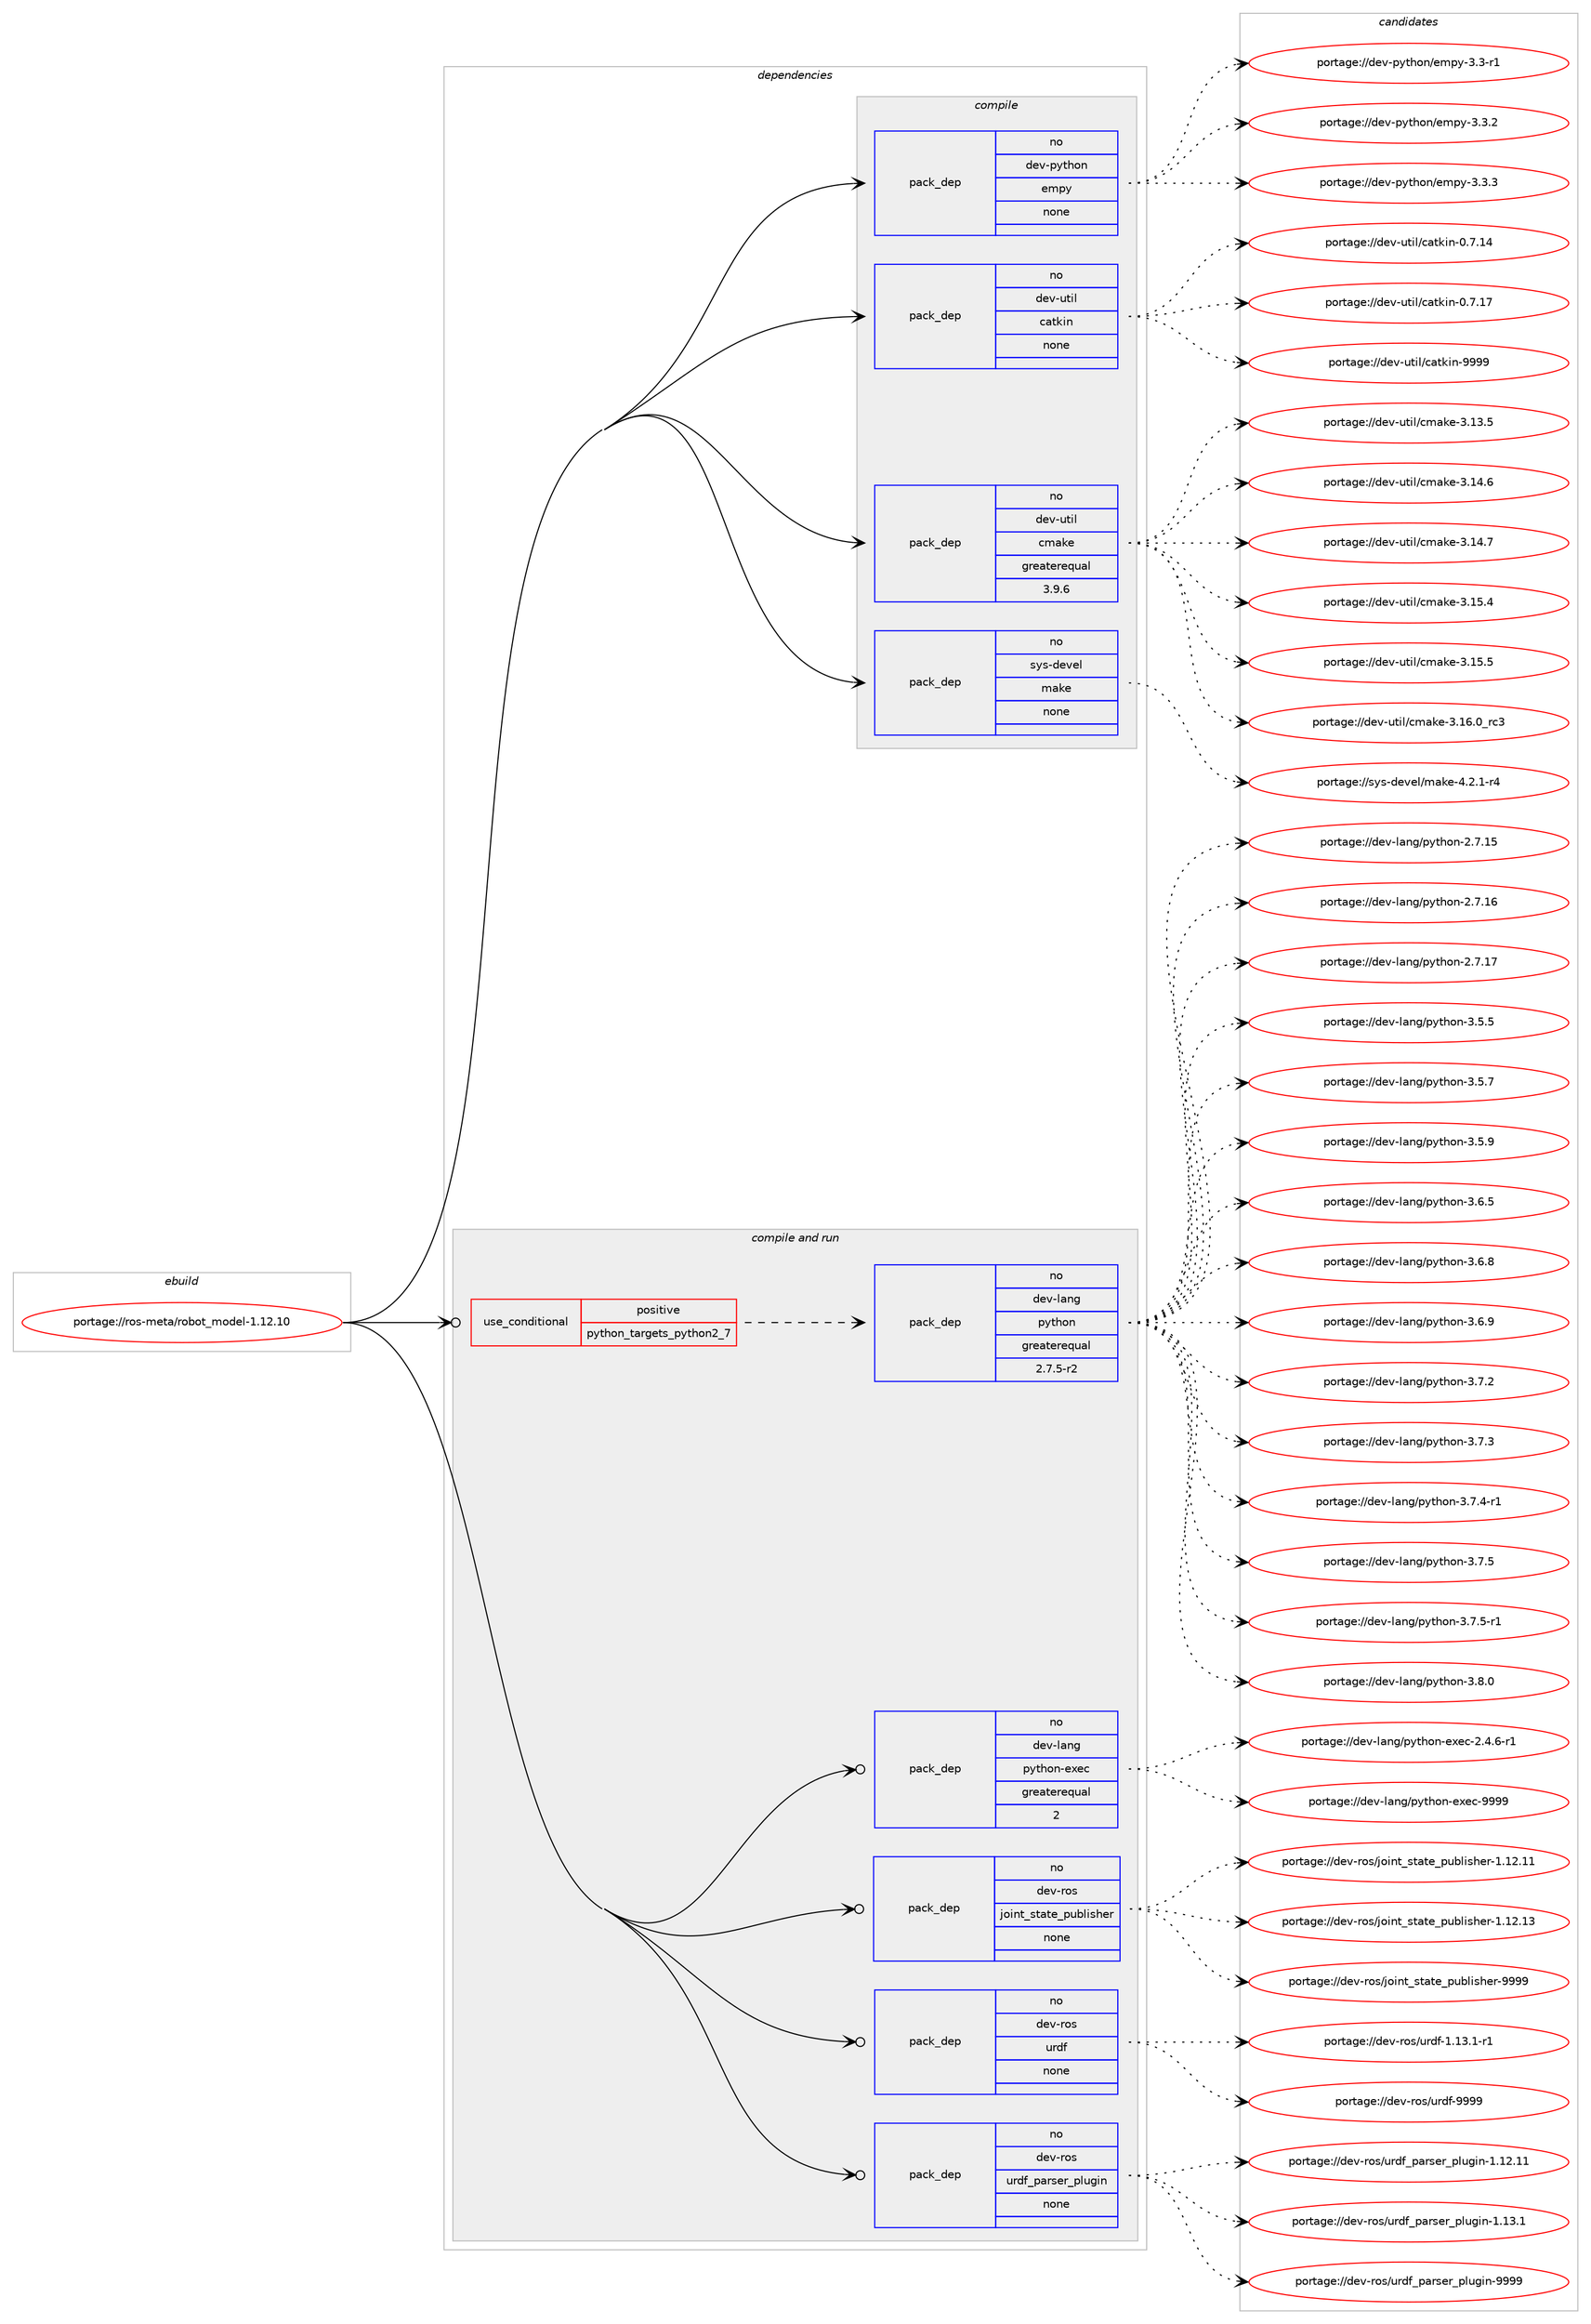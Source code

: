 digraph prolog {

# *************
# Graph options
# *************

newrank=true;
concentrate=true;
compound=true;
graph [rankdir=LR,fontname=Helvetica,fontsize=10,ranksep=1.5];#, ranksep=2.5, nodesep=0.2];
edge  [arrowhead=vee];
node  [fontname=Helvetica,fontsize=10];

# **********
# The ebuild
# **********

subgraph cluster_leftcol {
color=gray;
rank=same;
label=<<i>ebuild</i>>;
id [label="portage://ros-meta/robot_model-1.12.10", color=red, width=4, href="../ros-meta/robot_model-1.12.10.svg"];
}

# ****************
# The dependencies
# ****************

subgraph cluster_midcol {
color=gray;
label=<<i>dependencies</i>>;
subgraph cluster_compile {
fillcolor="#eeeeee";
style=filled;
label=<<i>compile</i>>;
subgraph pack279287 {
dependency380597 [label=<<TABLE BORDER="0" CELLBORDER="1" CELLSPACING="0" CELLPADDING="4" WIDTH="220"><TR><TD ROWSPAN="6" CELLPADDING="30">pack_dep</TD></TR><TR><TD WIDTH="110">no</TD></TR><TR><TD>dev-python</TD></TR><TR><TD>empy</TD></TR><TR><TD>none</TD></TR><TR><TD></TD></TR></TABLE>>, shape=none, color=blue];
}
id:e -> dependency380597:w [weight=20,style="solid",arrowhead="vee"];
subgraph pack279288 {
dependency380598 [label=<<TABLE BORDER="0" CELLBORDER="1" CELLSPACING="0" CELLPADDING="4" WIDTH="220"><TR><TD ROWSPAN="6" CELLPADDING="30">pack_dep</TD></TR><TR><TD WIDTH="110">no</TD></TR><TR><TD>dev-util</TD></TR><TR><TD>catkin</TD></TR><TR><TD>none</TD></TR><TR><TD></TD></TR></TABLE>>, shape=none, color=blue];
}
id:e -> dependency380598:w [weight=20,style="solid",arrowhead="vee"];
subgraph pack279289 {
dependency380599 [label=<<TABLE BORDER="0" CELLBORDER="1" CELLSPACING="0" CELLPADDING="4" WIDTH="220"><TR><TD ROWSPAN="6" CELLPADDING="30">pack_dep</TD></TR><TR><TD WIDTH="110">no</TD></TR><TR><TD>dev-util</TD></TR><TR><TD>cmake</TD></TR><TR><TD>greaterequal</TD></TR><TR><TD>3.9.6</TD></TR></TABLE>>, shape=none, color=blue];
}
id:e -> dependency380599:w [weight=20,style="solid",arrowhead="vee"];
subgraph pack279290 {
dependency380600 [label=<<TABLE BORDER="0" CELLBORDER="1" CELLSPACING="0" CELLPADDING="4" WIDTH="220"><TR><TD ROWSPAN="6" CELLPADDING="30">pack_dep</TD></TR><TR><TD WIDTH="110">no</TD></TR><TR><TD>sys-devel</TD></TR><TR><TD>make</TD></TR><TR><TD>none</TD></TR><TR><TD></TD></TR></TABLE>>, shape=none, color=blue];
}
id:e -> dependency380600:w [weight=20,style="solid",arrowhead="vee"];
}
subgraph cluster_compileandrun {
fillcolor="#eeeeee";
style=filled;
label=<<i>compile and run</i>>;
subgraph cond94894 {
dependency380601 [label=<<TABLE BORDER="0" CELLBORDER="1" CELLSPACING="0" CELLPADDING="4"><TR><TD ROWSPAN="3" CELLPADDING="10">use_conditional</TD></TR><TR><TD>positive</TD></TR><TR><TD>python_targets_python2_7</TD></TR></TABLE>>, shape=none, color=red];
subgraph pack279291 {
dependency380602 [label=<<TABLE BORDER="0" CELLBORDER="1" CELLSPACING="0" CELLPADDING="4" WIDTH="220"><TR><TD ROWSPAN="6" CELLPADDING="30">pack_dep</TD></TR><TR><TD WIDTH="110">no</TD></TR><TR><TD>dev-lang</TD></TR><TR><TD>python</TD></TR><TR><TD>greaterequal</TD></TR><TR><TD>2.7.5-r2</TD></TR></TABLE>>, shape=none, color=blue];
}
dependency380601:e -> dependency380602:w [weight=20,style="dashed",arrowhead="vee"];
}
id:e -> dependency380601:w [weight=20,style="solid",arrowhead="odotvee"];
subgraph pack279292 {
dependency380603 [label=<<TABLE BORDER="0" CELLBORDER="1" CELLSPACING="0" CELLPADDING="4" WIDTH="220"><TR><TD ROWSPAN="6" CELLPADDING="30">pack_dep</TD></TR><TR><TD WIDTH="110">no</TD></TR><TR><TD>dev-lang</TD></TR><TR><TD>python-exec</TD></TR><TR><TD>greaterequal</TD></TR><TR><TD>2</TD></TR></TABLE>>, shape=none, color=blue];
}
id:e -> dependency380603:w [weight=20,style="solid",arrowhead="odotvee"];
subgraph pack279293 {
dependency380604 [label=<<TABLE BORDER="0" CELLBORDER="1" CELLSPACING="0" CELLPADDING="4" WIDTH="220"><TR><TD ROWSPAN="6" CELLPADDING="30">pack_dep</TD></TR><TR><TD WIDTH="110">no</TD></TR><TR><TD>dev-ros</TD></TR><TR><TD>joint_state_publisher</TD></TR><TR><TD>none</TD></TR><TR><TD></TD></TR></TABLE>>, shape=none, color=blue];
}
id:e -> dependency380604:w [weight=20,style="solid",arrowhead="odotvee"];
subgraph pack279294 {
dependency380605 [label=<<TABLE BORDER="0" CELLBORDER="1" CELLSPACING="0" CELLPADDING="4" WIDTH="220"><TR><TD ROWSPAN="6" CELLPADDING="30">pack_dep</TD></TR><TR><TD WIDTH="110">no</TD></TR><TR><TD>dev-ros</TD></TR><TR><TD>urdf</TD></TR><TR><TD>none</TD></TR><TR><TD></TD></TR></TABLE>>, shape=none, color=blue];
}
id:e -> dependency380605:w [weight=20,style="solid",arrowhead="odotvee"];
subgraph pack279295 {
dependency380606 [label=<<TABLE BORDER="0" CELLBORDER="1" CELLSPACING="0" CELLPADDING="4" WIDTH="220"><TR><TD ROWSPAN="6" CELLPADDING="30">pack_dep</TD></TR><TR><TD WIDTH="110">no</TD></TR><TR><TD>dev-ros</TD></TR><TR><TD>urdf_parser_plugin</TD></TR><TR><TD>none</TD></TR><TR><TD></TD></TR></TABLE>>, shape=none, color=blue];
}
id:e -> dependency380606:w [weight=20,style="solid",arrowhead="odotvee"];
}
subgraph cluster_run {
fillcolor="#eeeeee";
style=filled;
label=<<i>run</i>>;
}
}

# **************
# The candidates
# **************

subgraph cluster_choices {
rank=same;
color=gray;
label=<<i>candidates</i>>;

subgraph choice279287 {
color=black;
nodesep=1;
choiceportage1001011184511212111610411111047101109112121455146514511449 [label="portage://dev-python/empy-3.3-r1", color=red, width=4,href="../dev-python/empy-3.3-r1.svg"];
choiceportage1001011184511212111610411111047101109112121455146514650 [label="portage://dev-python/empy-3.3.2", color=red, width=4,href="../dev-python/empy-3.3.2.svg"];
choiceportage1001011184511212111610411111047101109112121455146514651 [label="portage://dev-python/empy-3.3.3", color=red, width=4,href="../dev-python/empy-3.3.3.svg"];
dependency380597:e -> choiceportage1001011184511212111610411111047101109112121455146514511449:w [style=dotted,weight="100"];
dependency380597:e -> choiceportage1001011184511212111610411111047101109112121455146514650:w [style=dotted,weight="100"];
dependency380597:e -> choiceportage1001011184511212111610411111047101109112121455146514651:w [style=dotted,weight="100"];
}
subgraph choice279288 {
color=black;
nodesep=1;
choiceportage1001011184511711610510847999711610710511045484655464952 [label="portage://dev-util/catkin-0.7.14", color=red, width=4,href="../dev-util/catkin-0.7.14.svg"];
choiceportage1001011184511711610510847999711610710511045484655464955 [label="portage://dev-util/catkin-0.7.17", color=red, width=4,href="../dev-util/catkin-0.7.17.svg"];
choiceportage100101118451171161051084799971161071051104557575757 [label="portage://dev-util/catkin-9999", color=red, width=4,href="../dev-util/catkin-9999.svg"];
dependency380598:e -> choiceportage1001011184511711610510847999711610710511045484655464952:w [style=dotted,weight="100"];
dependency380598:e -> choiceportage1001011184511711610510847999711610710511045484655464955:w [style=dotted,weight="100"];
dependency380598:e -> choiceportage100101118451171161051084799971161071051104557575757:w [style=dotted,weight="100"];
}
subgraph choice279289 {
color=black;
nodesep=1;
choiceportage1001011184511711610510847991099710710145514649514653 [label="portage://dev-util/cmake-3.13.5", color=red, width=4,href="../dev-util/cmake-3.13.5.svg"];
choiceportage1001011184511711610510847991099710710145514649524654 [label="portage://dev-util/cmake-3.14.6", color=red, width=4,href="../dev-util/cmake-3.14.6.svg"];
choiceportage1001011184511711610510847991099710710145514649524655 [label="portage://dev-util/cmake-3.14.7", color=red, width=4,href="../dev-util/cmake-3.14.7.svg"];
choiceportage1001011184511711610510847991099710710145514649534652 [label="portage://dev-util/cmake-3.15.4", color=red, width=4,href="../dev-util/cmake-3.15.4.svg"];
choiceportage1001011184511711610510847991099710710145514649534653 [label="portage://dev-util/cmake-3.15.5", color=red, width=4,href="../dev-util/cmake-3.15.5.svg"];
choiceportage1001011184511711610510847991099710710145514649544648951149951 [label="portage://dev-util/cmake-3.16.0_rc3", color=red, width=4,href="../dev-util/cmake-3.16.0_rc3.svg"];
dependency380599:e -> choiceportage1001011184511711610510847991099710710145514649514653:w [style=dotted,weight="100"];
dependency380599:e -> choiceportage1001011184511711610510847991099710710145514649524654:w [style=dotted,weight="100"];
dependency380599:e -> choiceportage1001011184511711610510847991099710710145514649524655:w [style=dotted,weight="100"];
dependency380599:e -> choiceportage1001011184511711610510847991099710710145514649534652:w [style=dotted,weight="100"];
dependency380599:e -> choiceportage1001011184511711610510847991099710710145514649534653:w [style=dotted,weight="100"];
dependency380599:e -> choiceportage1001011184511711610510847991099710710145514649544648951149951:w [style=dotted,weight="100"];
}
subgraph choice279290 {
color=black;
nodesep=1;
choiceportage1151211154510010111810110847109971071014552465046494511452 [label="portage://sys-devel/make-4.2.1-r4", color=red, width=4,href="../sys-devel/make-4.2.1-r4.svg"];
dependency380600:e -> choiceportage1151211154510010111810110847109971071014552465046494511452:w [style=dotted,weight="100"];
}
subgraph choice279291 {
color=black;
nodesep=1;
choiceportage10010111845108971101034711212111610411111045504655464953 [label="portage://dev-lang/python-2.7.15", color=red, width=4,href="../dev-lang/python-2.7.15.svg"];
choiceportage10010111845108971101034711212111610411111045504655464954 [label="portage://dev-lang/python-2.7.16", color=red, width=4,href="../dev-lang/python-2.7.16.svg"];
choiceportage10010111845108971101034711212111610411111045504655464955 [label="portage://dev-lang/python-2.7.17", color=red, width=4,href="../dev-lang/python-2.7.17.svg"];
choiceportage100101118451089711010347112121116104111110455146534653 [label="portage://dev-lang/python-3.5.5", color=red, width=4,href="../dev-lang/python-3.5.5.svg"];
choiceportage100101118451089711010347112121116104111110455146534655 [label="portage://dev-lang/python-3.5.7", color=red, width=4,href="../dev-lang/python-3.5.7.svg"];
choiceportage100101118451089711010347112121116104111110455146534657 [label="portage://dev-lang/python-3.5.9", color=red, width=4,href="../dev-lang/python-3.5.9.svg"];
choiceportage100101118451089711010347112121116104111110455146544653 [label="portage://dev-lang/python-3.6.5", color=red, width=4,href="../dev-lang/python-3.6.5.svg"];
choiceportage100101118451089711010347112121116104111110455146544656 [label="portage://dev-lang/python-3.6.8", color=red, width=4,href="../dev-lang/python-3.6.8.svg"];
choiceportage100101118451089711010347112121116104111110455146544657 [label="portage://dev-lang/python-3.6.9", color=red, width=4,href="../dev-lang/python-3.6.9.svg"];
choiceportage100101118451089711010347112121116104111110455146554650 [label="portage://dev-lang/python-3.7.2", color=red, width=4,href="../dev-lang/python-3.7.2.svg"];
choiceportage100101118451089711010347112121116104111110455146554651 [label="portage://dev-lang/python-3.7.3", color=red, width=4,href="../dev-lang/python-3.7.3.svg"];
choiceportage1001011184510897110103471121211161041111104551465546524511449 [label="portage://dev-lang/python-3.7.4-r1", color=red, width=4,href="../dev-lang/python-3.7.4-r1.svg"];
choiceportage100101118451089711010347112121116104111110455146554653 [label="portage://dev-lang/python-3.7.5", color=red, width=4,href="../dev-lang/python-3.7.5.svg"];
choiceportage1001011184510897110103471121211161041111104551465546534511449 [label="portage://dev-lang/python-3.7.5-r1", color=red, width=4,href="../dev-lang/python-3.7.5-r1.svg"];
choiceportage100101118451089711010347112121116104111110455146564648 [label="portage://dev-lang/python-3.8.0", color=red, width=4,href="../dev-lang/python-3.8.0.svg"];
dependency380602:e -> choiceportage10010111845108971101034711212111610411111045504655464953:w [style=dotted,weight="100"];
dependency380602:e -> choiceportage10010111845108971101034711212111610411111045504655464954:w [style=dotted,weight="100"];
dependency380602:e -> choiceportage10010111845108971101034711212111610411111045504655464955:w [style=dotted,weight="100"];
dependency380602:e -> choiceportage100101118451089711010347112121116104111110455146534653:w [style=dotted,weight="100"];
dependency380602:e -> choiceportage100101118451089711010347112121116104111110455146534655:w [style=dotted,weight="100"];
dependency380602:e -> choiceportage100101118451089711010347112121116104111110455146534657:w [style=dotted,weight="100"];
dependency380602:e -> choiceportage100101118451089711010347112121116104111110455146544653:w [style=dotted,weight="100"];
dependency380602:e -> choiceportage100101118451089711010347112121116104111110455146544656:w [style=dotted,weight="100"];
dependency380602:e -> choiceportage100101118451089711010347112121116104111110455146544657:w [style=dotted,weight="100"];
dependency380602:e -> choiceportage100101118451089711010347112121116104111110455146554650:w [style=dotted,weight="100"];
dependency380602:e -> choiceportage100101118451089711010347112121116104111110455146554651:w [style=dotted,weight="100"];
dependency380602:e -> choiceportage1001011184510897110103471121211161041111104551465546524511449:w [style=dotted,weight="100"];
dependency380602:e -> choiceportage100101118451089711010347112121116104111110455146554653:w [style=dotted,weight="100"];
dependency380602:e -> choiceportage1001011184510897110103471121211161041111104551465546534511449:w [style=dotted,weight="100"];
dependency380602:e -> choiceportage100101118451089711010347112121116104111110455146564648:w [style=dotted,weight="100"];
}
subgraph choice279292 {
color=black;
nodesep=1;
choiceportage10010111845108971101034711212111610411111045101120101994550465246544511449 [label="portage://dev-lang/python-exec-2.4.6-r1", color=red, width=4,href="../dev-lang/python-exec-2.4.6-r1.svg"];
choiceportage10010111845108971101034711212111610411111045101120101994557575757 [label="portage://dev-lang/python-exec-9999", color=red, width=4,href="../dev-lang/python-exec-9999.svg"];
dependency380603:e -> choiceportage10010111845108971101034711212111610411111045101120101994550465246544511449:w [style=dotted,weight="100"];
dependency380603:e -> choiceportage10010111845108971101034711212111610411111045101120101994557575757:w [style=dotted,weight="100"];
}
subgraph choice279293 {
color=black;
nodesep=1;
choiceportage1001011184511411111547106111105110116951151169711610195112117981081051151041011144549464950464949 [label="portage://dev-ros/joint_state_publisher-1.12.11", color=red, width=4,href="../dev-ros/joint_state_publisher-1.12.11.svg"];
choiceportage1001011184511411111547106111105110116951151169711610195112117981081051151041011144549464950464951 [label="portage://dev-ros/joint_state_publisher-1.12.13", color=red, width=4,href="../dev-ros/joint_state_publisher-1.12.13.svg"];
choiceportage1001011184511411111547106111105110116951151169711610195112117981081051151041011144557575757 [label="portage://dev-ros/joint_state_publisher-9999", color=red, width=4,href="../dev-ros/joint_state_publisher-9999.svg"];
dependency380604:e -> choiceportage1001011184511411111547106111105110116951151169711610195112117981081051151041011144549464950464949:w [style=dotted,weight="100"];
dependency380604:e -> choiceportage1001011184511411111547106111105110116951151169711610195112117981081051151041011144549464950464951:w [style=dotted,weight="100"];
dependency380604:e -> choiceportage1001011184511411111547106111105110116951151169711610195112117981081051151041011144557575757:w [style=dotted,weight="100"];
}
subgraph choice279294 {
color=black;
nodesep=1;
choiceportage1001011184511411111547117114100102454946495146494511449 [label="portage://dev-ros/urdf-1.13.1-r1", color=red, width=4,href="../dev-ros/urdf-1.13.1-r1.svg"];
choiceportage10010111845114111115471171141001024557575757 [label="portage://dev-ros/urdf-9999", color=red, width=4,href="../dev-ros/urdf-9999.svg"];
dependency380605:e -> choiceportage1001011184511411111547117114100102454946495146494511449:w [style=dotted,weight="100"];
dependency380605:e -> choiceportage10010111845114111115471171141001024557575757:w [style=dotted,weight="100"];
}
subgraph choice279295 {
color=black;
nodesep=1;
choiceportage10010111845114111115471171141001029511297114115101114951121081171031051104549464950464949 [label="portage://dev-ros/urdf_parser_plugin-1.12.11", color=red, width=4,href="../dev-ros/urdf_parser_plugin-1.12.11.svg"];
choiceportage100101118451141111154711711410010295112971141151011149511210811710310511045494649514649 [label="portage://dev-ros/urdf_parser_plugin-1.13.1", color=red, width=4,href="../dev-ros/urdf_parser_plugin-1.13.1.svg"];
choiceportage10010111845114111115471171141001029511297114115101114951121081171031051104557575757 [label="portage://dev-ros/urdf_parser_plugin-9999", color=red, width=4,href="../dev-ros/urdf_parser_plugin-9999.svg"];
dependency380606:e -> choiceportage10010111845114111115471171141001029511297114115101114951121081171031051104549464950464949:w [style=dotted,weight="100"];
dependency380606:e -> choiceportage100101118451141111154711711410010295112971141151011149511210811710310511045494649514649:w [style=dotted,weight="100"];
dependency380606:e -> choiceportage10010111845114111115471171141001029511297114115101114951121081171031051104557575757:w [style=dotted,weight="100"];
}
}

}
